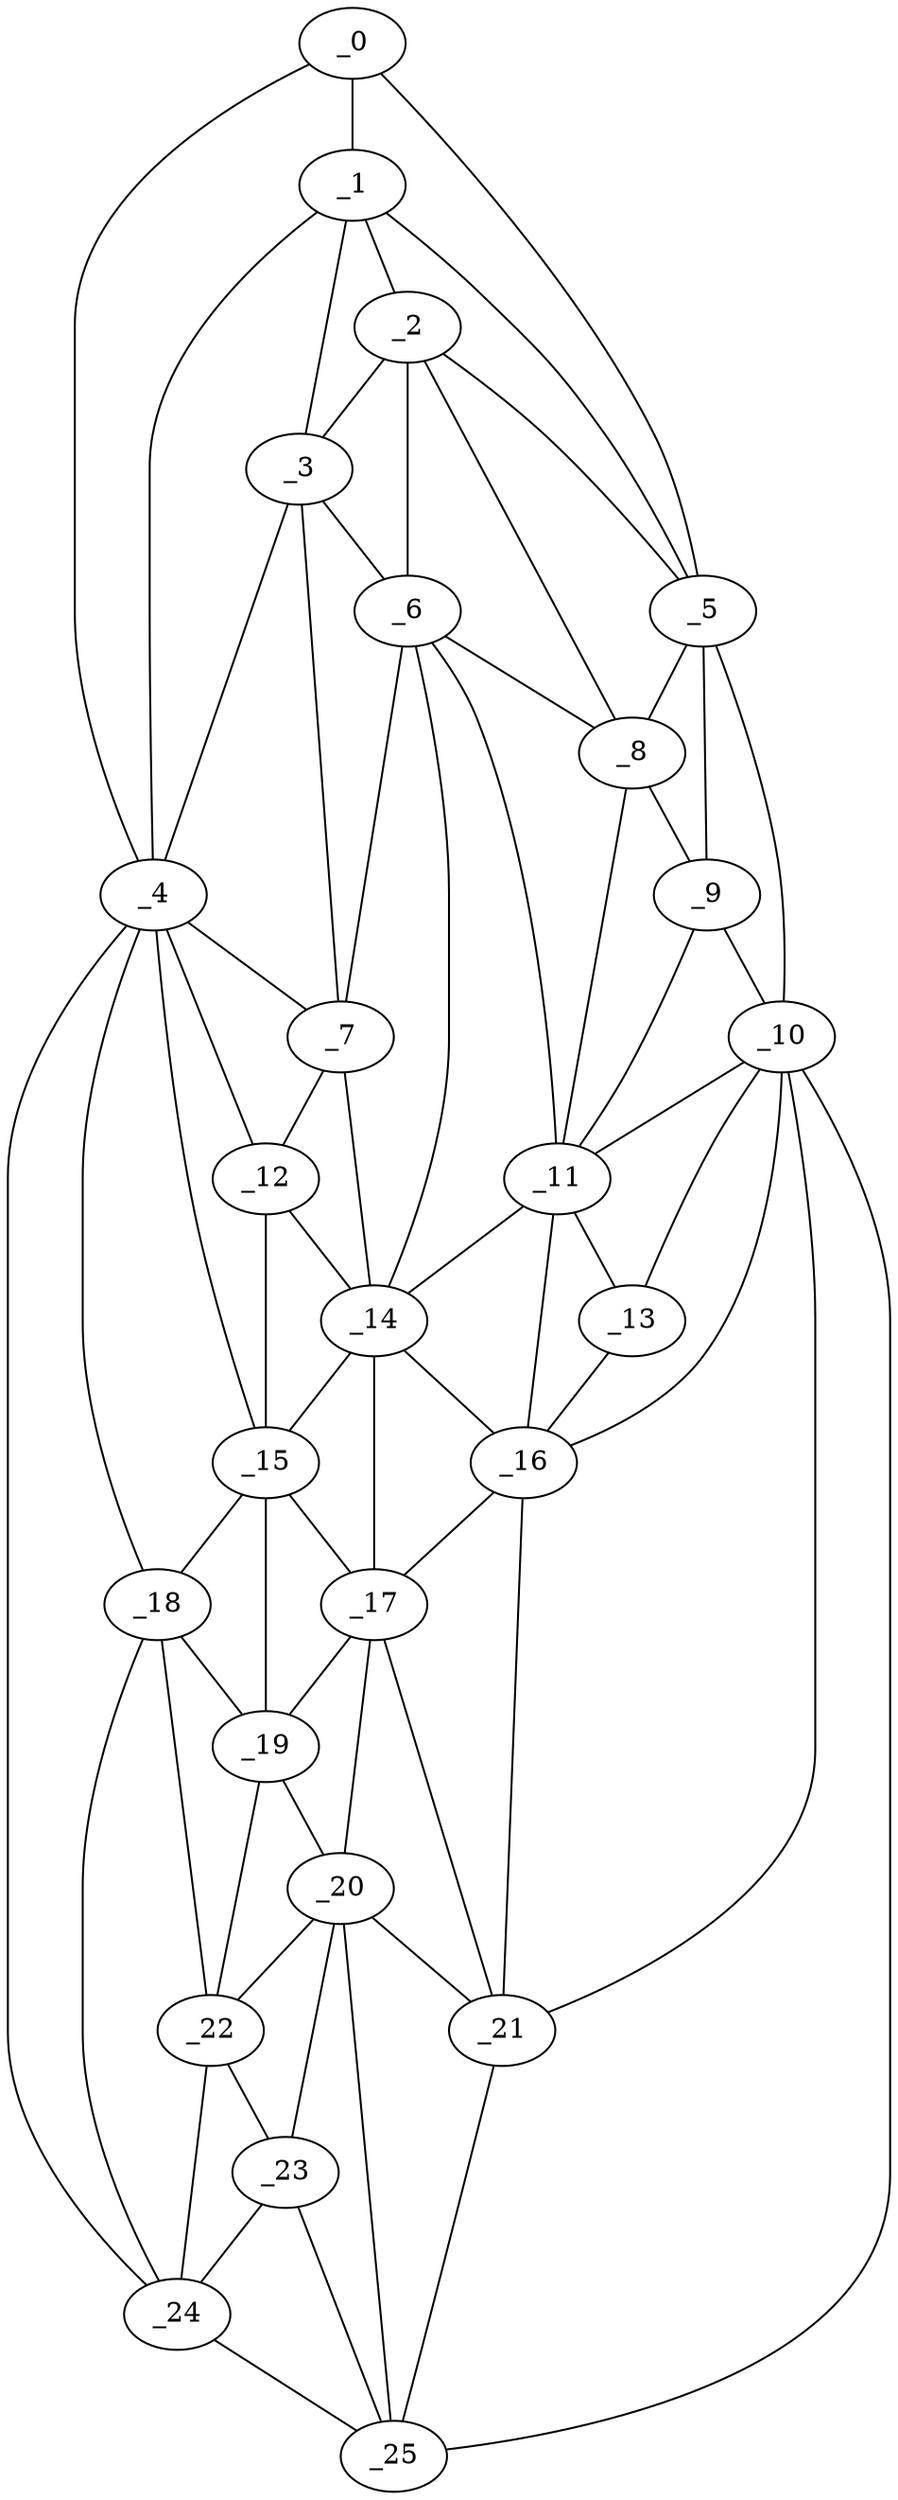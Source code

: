 graph "obj15__250.gxl" {
	_0	 [x=7,
		y=29];
	_1	 [x=34,
		y=46];
	_0 -- _1	 [valence=2];
	_4	 [x=52,
		y=88];
	_0 -- _4	 [valence=1];
	_5	 [x=54,
		y=22];
	_0 -- _5	 [valence=1];
	_2	 [x=45,
		y=45];
	_1 -- _2	 [valence=2];
	_3	 [x=48,
		y=66];
	_1 -- _3	 [valence=1];
	_1 -- _4	 [valence=2];
	_1 -- _5	 [valence=2];
	_2 -- _3	 [valence=2];
	_2 -- _5	 [valence=1];
	_6	 [x=57,
		y=53];
	_2 -- _6	 [valence=2];
	_8	 [x=64,
		y=33];
	_2 -- _8	 [valence=2];
	_3 -- _4	 [valence=1];
	_3 -- _6	 [valence=1];
	_7	 [x=58,
		y=70];
	_3 -- _7	 [valence=2];
	_4 -- _7	 [valence=2];
	_12	 [x=77,
		y=81];
	_4 -- _12	 [valence=2];
	_15	 [x=85,
		y=83];
	_4 -- _15	 [valence=2];
	_18	 [x=97,
		y=88];
	_4 -- _18	 [valence=2];
	_24	 [x=123,
		y=97];
	_4 -- _24	 [valence=1];
	_5 -- _8	 [valence=2];
	_9	 [x=69,
		y=31];
	_5 -- _9	 [valence=1];
	_10	 [x=76,
		y=24];
	_5 -- _10	 [valence=1];
	_6 -- _7	 [valence=1];
	_6 -- _8	 [valence=1];
	_11	 [x=76,
		y=41];
	_6 -- _11	 [valence=2];
	_14	 [x=84,
		y=74];
	_6 -- _14	 [valence=1];
	_7 -- _12	 [valence=2];
	_7 -- _14	 [valence=2];
	_8 -- _9	 [valence=2];
	_8 -- _11	 [valence=2];
	_9 -- _10	 [valence=2];
	_9 -- _11	 [valence=1];
	_10 -- _11	 [valence=1];
	_13	 [x=82,
		y=42];
	_10 -- _13	 [valence=2];
	_16	 [x=88,
		y=47];
	_10 -- _16	 [valence=1];
	_21	 [x=108,
		y=63];
	_10 -- _21	 [valence=2];
	_25	 [x=126,
		y=76];
	_10 -- _25	 [valence=1];
	_11 -- _13	 [valence=2];
	_11 -- _14	 [valence=2];
	_11 -- _16	 [valence=1];
	_12 -- _14	 [valence=2];
	_12 -- _15	 [valence=2];
	_13 -- _16	 [valence=1];
	_14 -- _15	 [valence=2];
	_14 -- _16	 [valence=2];
	_17	 [x=91,
		y=73];
	_14 -- _17	 [valence=2];
	_15 -- _17	 [valence=1];
	_15 -- _18	 [valence=2];
	_19	 [x=98,
		y=81];
	_15 -- _19	 [valence=1];
	_16 -- _17	 [valence=1];
	_16 -- _21	 [valence=2];
	_17 -- _19	 [valence=2];
	_20	 [x=105,
		y=77];
	_17 -- _20	 [valence=2];
	_17 -- _21	 [valence=2];
	_18 -- _19	 [valence=2];
	_22	 [x=111,
		y=88];
	_18 -- _22	 [valence=2];
	_18 -- _24	 [valence=1];
	_19 -- _20	 [valence=1];
	_19 -- _22	 [valence=1];
	_20 -- _21	 [valence=2];
	_20 -- _22	 [valence=2];
	_23	 [x=121,
		y=87];
	_20 -- _23	 [valence=1];
	_20 -- _25	 [valence=2];
	_21 -- _25	 [valence=1];
	_22 -- _23	 [valence=2];
	_22 -- _24	 [valence=2];
	_23 -- _24	 [valence=2];
	_23 -- _25	 [valence=1];
	_24 -- _25	 [valence=1];
}

